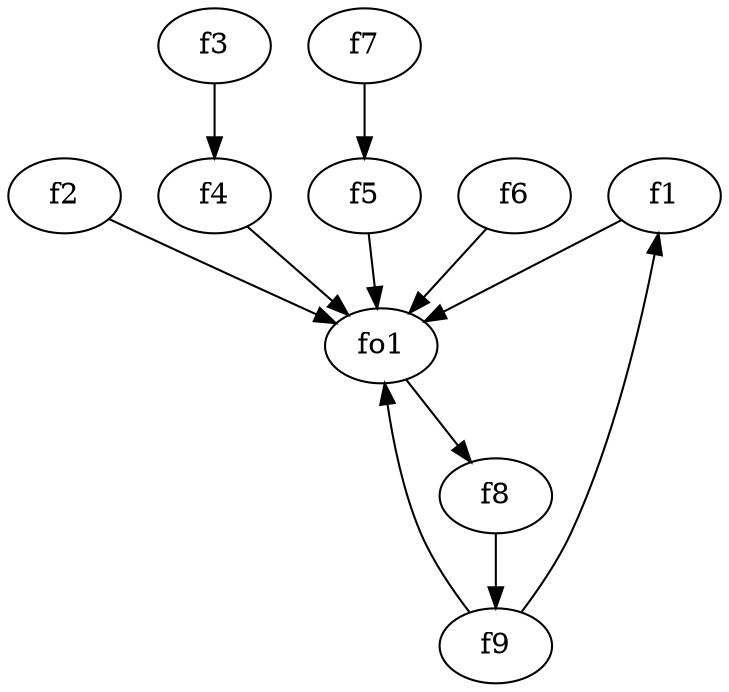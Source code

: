 strict digraph  {
f1;
f2;
f3;
f4;
f5;
f6;
f7;
f8;
f9;
fo1;
f1 -> fo1  [weight=2];
f2 -> fo1  [weight=2];
f3 -> f4  [weight=2];
f4 -> fo1  [weight=2];
f5 -> fo1  [weight=2];
f6 -> fo1  [weight=2];
f7 -> f5  [weight=2];
f8 -> f9  [weight=2];
f9 -> fo1  [weight=2];
f9 -> f1  [weight=2];
fo1 -> f8  [weight=2];
}
